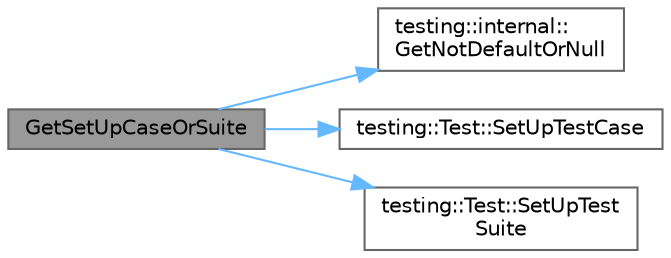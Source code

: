 digraph "GetSetUpCaseOrSuite"
{
 // LATEX_PDF_SIZE
  bgcolor="transparent";
  edge [fontname=Helvetica,fontsize=10,labelfontname=Helvetica,labelfontsize=10];
  node [fontname=Helvetica,fontsize=10,shape=box,height=0.2,width=0.4];
  rankdir="LR";
  Node1 [id="Node000001",label="GetSetUpCaseOrSuite",height=0.2,width=0.4,color="gray40", fillcolor="grey60", style="filled", fontcolor="black",tooltip=" "];
  Node1 -> Node2 [id="edge1_Node000001_Node000002",color="steelblue1",style="solid",tooltip=" "];
  Node2 [id="Node000002",label="testing::internal::\lGetNotDefaultOrNull",height=0.2,width=0.4,color="grey40", fillcolor="white", style="filled",URL="$namespacetesting_1_1internal.html#a01c65336456495aafa5c552f308d6080",tooltip=" "];
  Node1 -> Node3 [id="edge2_Node000001_Node000003",color="steelblue1",style="solid",tooltip=" "];
  Node3 [id="Node000003",label="testing::Test::SetUpTestCase",height=0.2,width=0.4,color="grey40", fillcolor="white", style="filled",URL="$classtesting_1_1_test.html#aad8181b222f27240e9f07dcb6e620fa3",tooltip=" "];
  Node1 -> Node4 [id="edge3_Node000001_Node000004",color="steelblue1",style="solid",tooltip=" "];
  Node4 [id="Node000004",label="testing::Test::SetUpTest\lSuite",height=0.2,width=0.4,color="grey40", fillcolor="white", style="filled",URL="$classtesting_1_1_test.html#a9eba4bb782a7dbe6e3a8d3a5e3effa9e",tooltip=" "];
}
